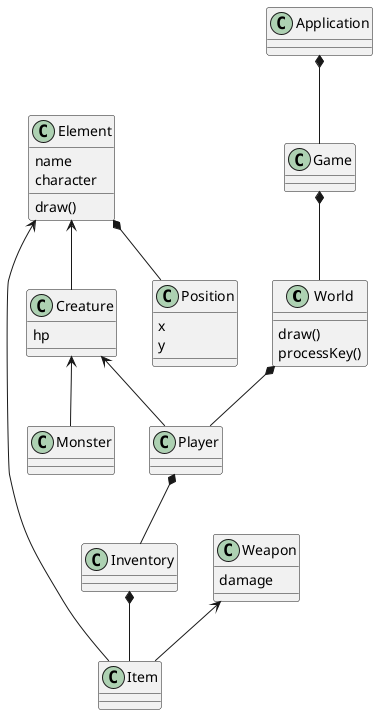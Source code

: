 @startuml hero

class World {
    draw()
    processKey()
}

class Position {
    x
    y
}

class Element {
    name
    character

    draw()
}

class Creature {
    hp
}

class Weapon {
    damage
}

Application *-- Game

Game *-- World

World *-- Player

Element <-- Creature
Element <-- Item
Element *-- Position

Creature <-- Player
Creature <-- Monster

Player *-- Inventory

Inventory *-- Item

Weapon <-- Item

@enduml